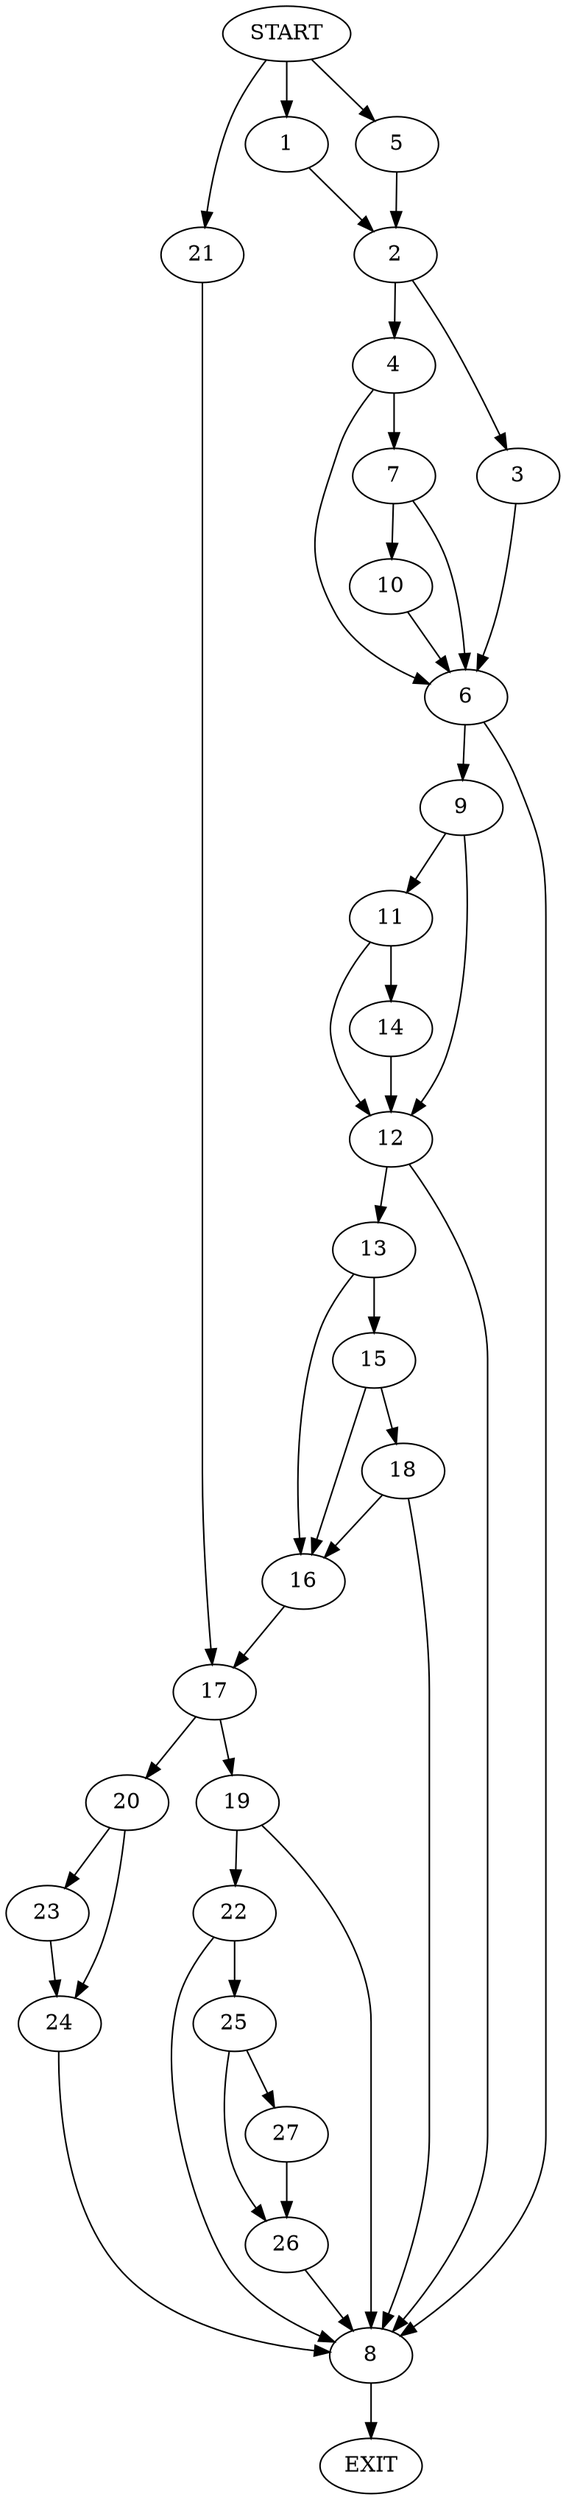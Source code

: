digraph {
0 [label="START"]
28 [label="EXIT"]
0 -> 1
1 -> 2
2 -> 3
2 -> 4
0 -> 5
5 -> 2
4 -> 6
4 -> 7
3 -> 6
6 -> 8
6 -> 9
7 -> 6
7 -> 10
10 -> 6
8 -> 28
9 -> 11
9 -> 12
12 -> 8
12 -> 13
11 -> 12
11 -> 14
14 -> 12
13 -> 15
13 -> 16
16 -> 17
15 -> 16
15 -> 18
18 -> 16
18 -> 8
17 -> 19
17 -> 20
0 -> 21
21 -> 17
19 -> 22
19 -> 8
20 -> 23
20 -> 24
24 -> 8
23 -> 24
22 -> 8
22 -> 25
25 -> 26
25 -> 27
27 -> 26
26 -> 8
}
